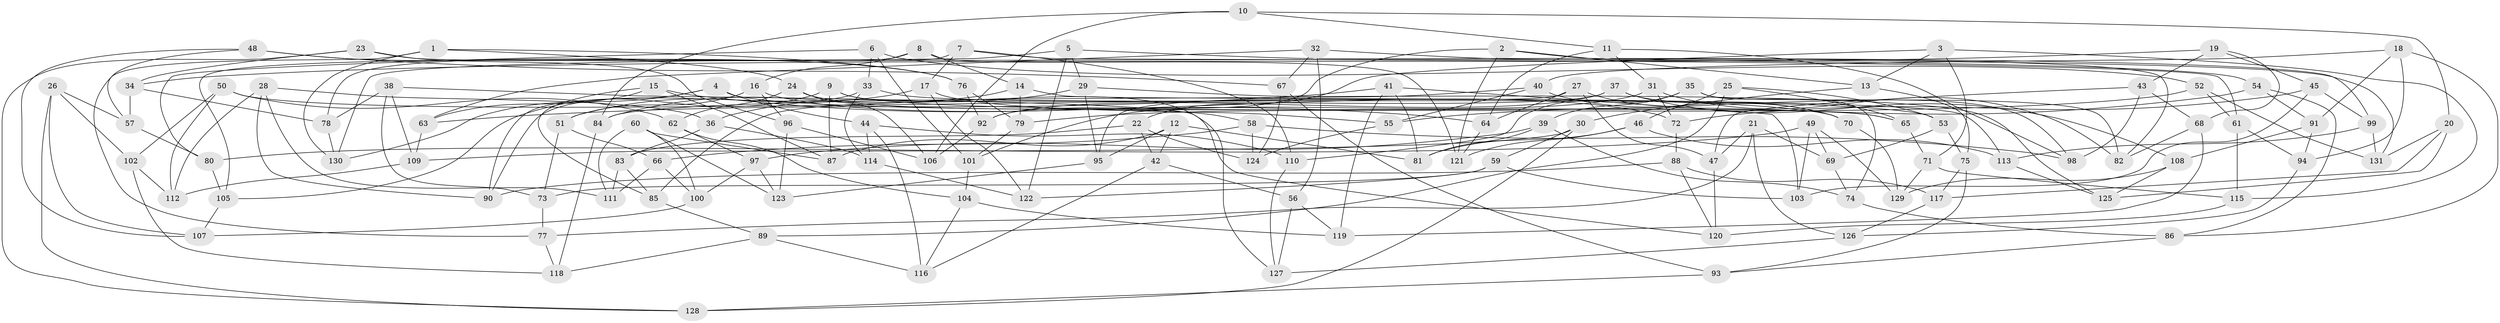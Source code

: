 // Generated by graph-tools (version 1.1) at 2025/16/03/09/25 04:16:31]
// undirected, 131 vertices, 262 edges
graph export_dot {
graph [start="1"]
  node [color=gray90,style=filled];
  1;
  2;
  3;
  4;
  5;
  6;
  7;
  8;
  9;
  10;
  11;
  12;
  13;
  14;
  15;
  16;
  17;
  18;
  19;
  20;
  21;
  22;
  23;
  24;
  25;
  26;
  27;
  28;
  29;
  30;
  31;
  32;
  33;
  34;
  35;
  36;
  37;
  38;
  39;
  40;
  41;
  42;
  43;
  44;
  45;
  46;
  47;
  48;
  49;
  50;
  51;
  52;
  53;
  54;
  55;
  56;
  57;
  58;
  59;
  60;
  61;
  62;
  63;
  64;
  65;
  66;
  67;
  68;
  69;
  70;
  71;
  72;
  73;
  74;
  75;
  76;
  77;
  78;
  79;
  80;
  81;
  82;
  83;
  84;
  85;
  86;
  87;
  88;
  89;
  90;
  91;
  92;
  93;
  94;
  95;
  96;
  97;
  98;
  99;
  100;
  101;
  102;
  103;
  104;
  105;
  106;
  107;
  108;
  109;
  110;
  111;
  112;
  113;
  114;
  115;
  116;
  117;
  118;
  119;
  120;
  121;
  122;
  123;
  124;
  125;
  126;
  127;
  128;
  129;
  130;
  131;
  1 -- 76;
  1 -- 77;
  1 -- 130;
  1 -- 24;
  2 -- 13;
  2 -- 92;
  2 -- 121;
  2 -- 82;
  3 -- 115;
  3 -- 13;
  3 -- 22;
  3 -- 71;
  4 -- 90;
  4 -- 44;
  4 -- 130;
  4 -- 65;
  5 -- 29;
  5 -- 130;
  5 -- 99;
  5 -- 122;
  6 -- 52;
  6 -- 101;
  6 -- 33;
  6 -- 80;
  7 -- 61;
  7 -- 105;
  7 -- 17;
  7 -- 110;
  8 -- 121;
  8 -- 78;
  8 -- 16;
  8 -- 14;
  9 -- 65;
  9 -- 105;
  9 -- 87;
  9 -- 127;
  10 -- 20;
  10 -- 84;
  10 -- 106;
  10 -- 11;
  11 -- 31;
  11 -- 98;
  11 -- 64;
  12 -- 42;
  12 -- 87;
  12 -- 81;
  12 -- 95;
  13 -- 75;
  13 -- 30;
  14 -- 84;
  14 -- 113;
  14 -- 79;
  15 -- 64;
  15 -- 85;
  15 -- 87;
  15 -- 63;
  16 -- 72;
  16 -- 51;
  16 -- 96;
  17 -- 51;
  17 -- 122;
  17 -- 55;
  18 -- 40;
  18 -- 91;
  18 -- 86;
  18 -- 94;
  19 -- 43;
  19 -- 34;
  19 -- 45;
  19 -- 68;
  20 -- 125;
  20 -- 131;
  20 -- 117;
  21 -- 126;
  21 -- 77;
  21 -- 47;
  21 -- 69;
  22 -- 124;
  22 -- 83;
  22 -- 42;
  23 -- 128;
  23 -- 96;
  23 -- 34;
  23 -- 131;
  24 -- 106;
  24 -- 58;
  24 -- 62;
  25 -- 46;
  25 -- 65;
  25 -- 53;
  25 -- 89;
  26 -- 102;
  26 -- 57;
  26 -- 107;
  26 -- 128;
  27 -- 64;
  27 -- 70;
  27 -- 95;
  27 -- 47;
  28 -- 36;
  28 -- 90;
  28 -- 112;
  28 -- 111;
  29 -- 125;
  29 -- 95;
  29 -- 36;
  30 -- 128;
  30 -- 59;
  30 -- 109;
  31 -- 82;
  31 -- 72;
  31 -- 101;
  32 -- 63;
  32 -- 56;
  32 -- 67;
  32 -- 54;
  33 -- 114;
  33 -- 53;
  33 -- 90;
  34 -- 78;
  34 -- 57;
  35 -- 39;
  35 -- 82;
  35 -- 74;
  35 -- 110;
  36 -- 83;
  36 -- 114;
  37 -- 108;
  37 -- 85;
  37 -- 92;
  37 -- 98;
  38 -- 73;
  38 -- 78;
  38 -- 120;
  38 -- 109;
  39 -- 74;
  39 -- 97;
  39 -- 81;
  40 -- 55;
  40 -- 84;
  40 -- 70;
  41 -- 63;
  41 -- 81;
  41 -- 103;
  41 -- 119;
  42 -- 56;
  42 -- 116;
  43 -- 68;
  43 -- 98;
  43 -- 47;
  44 -- 110;
  44 -- 116;
  44 -- 114;
  45 -- 103;
  45 -- 72;
  45 -- 99;
  46 -- 113;
  46 -- 121;
  46 -- 81;
  47 -- 120;
  48 -- 76;
  48 -- 107;
  48 -- 57;
  48 -- 67;
  49 -- 129;
  49 -- 69;
  49 -- 80;
  49 -- 103;
  50 -- 70;
  50 -- 112;
  50 -- 62;
  50 -- 102;
  51 -- 66;
  51 -- 73;
  52 -- 61;
  52 -- 131;
  52 -- 79;
  53 -- 69;
  53 -- 75;
  54 -- 91;
  54 -- 55;
  54 -- 86;
  55 -- 124;
  56 -- 119;
  56 -- 127;
  57 -- 80;
  58 -- 98;
  58 -- 124;
  58 -- 66;
  59 -- 122;
  59 -- 103;
  59 -- 73;
  60 -- 123;
  60 -- 87;
  60 -- 111;
  60 -- 100;
  61 -- 115;
  61 -- 94;
  62 -- 97;
  62 -- 104;
  63 -- 109;
  64 -- 121;
  65 -- 71;
  66 -- 100;
  66 -- 111;
  67 -- 124;
  67 -- 93;
  68 -- 119;
  68 -- 82;
  69 -- 74;
  70 -- 129;
  71 -- 115;
  71 -- 129;
  72 -- 88;
  73 -- 77;
  74 -- 86;
  75 -- 117;
  75 -- 93;
  76 -- 79;
  76 -- 92;
  77 -- 118;
  78 -- 130;
  79 -- 101;
  80 -- 105;
  83 -- 85;
  83 -- 111;
  84 -- 118;
  85 -- 89;
  86 -- 93;
  88 -- 90;
  88 -- 120;
  88 -- 117;
  89 -- 116;
  89 -- 118;
  91 -- 94;
  91 -- 108;
  92 -- 106;
  93 -- 128;
  94 -- 126;
  95 -- 123;
  96 -- 123;
  96 -- 106;
  97 -- 100;
  97 -- 123;
  99 -- 131;
  99 -- 113;
  100 -- 107;
  101 -- 104;
  102 -- 118;
  102 -- 112;
  104 -- 119;
  104 -- 116;
  105 -- 107;
  108 -- 125;
  108 -- 129;
  109 -- 112;
  110 -- 127;
  113 -- 125;
  114 -- 122;
  115 -- 120;
  117 -- 126;
  126 -- 127;
}
